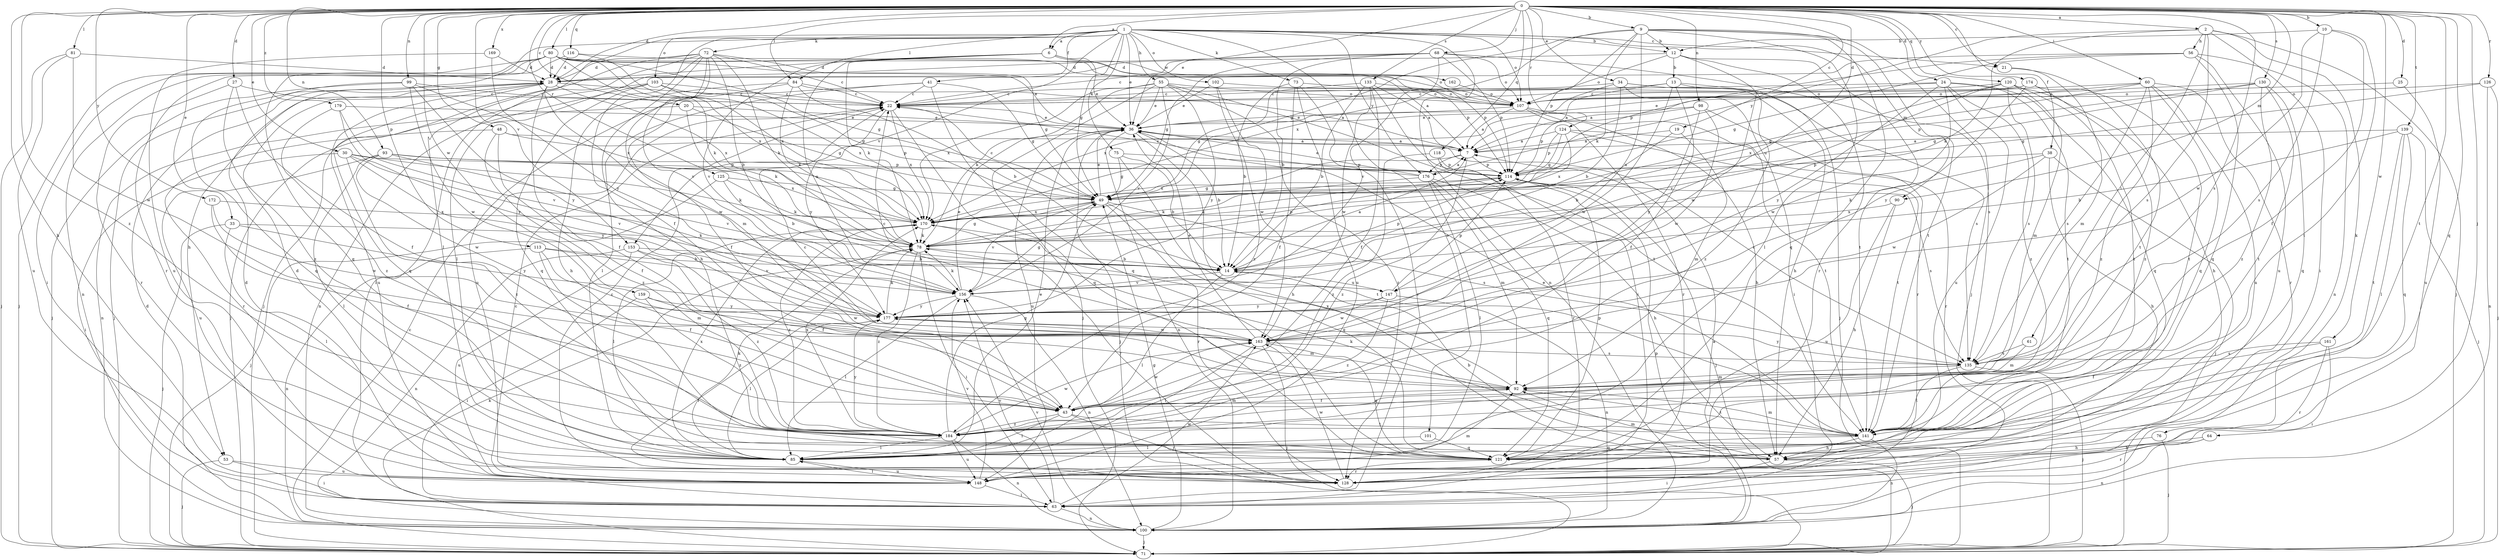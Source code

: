 strict digraph  {
0;
1;
2;
6;
7;
9;
10;
12;
13;
14;
19;
20;
21;
22;
24;
25;
27;
28;
30;
33;
34;
36;
38;
41;
43;
48;
49;
53;
55;
56;
57;
60;
61;
63;
64;
68;
71;
72;
73;
75;
76;
78;
80;
81;
84;
85;
90;
92;
93;
98;
99;
100;
101;
102;
103;
107;
113;
114;
116;
118;
120;
121;
124;
125;
126;
128;
130;
133;
135;
139;
141;
147;
148;
153;
156;
159;
161;
162;
163;
169;
170;
172;
174;
176;
177;
179;
184;
0 -> 2  [label=a];
0 -> 6  [label=a];
0 -> 9  [label=b];
0 -> 10  [label=b];
0 -> 19  [label=c];
0 -> 20  [label=c];
0 -> 21  [label=c];
0 -> 24  [label=d];
0 -> 25  [label=d];
0 -> 27  [label=d];
0 -> 28  [label=d];
0 -> 30  [label=e];
0 -> 33  [label=e];
0 -> 34  [label=e];
0 -> 36  [label=e];
0 -> 38  [label=f];
0 -> 48  [label=g];
0 -> 53  [label=h];
0 -> 60  [label=i];
0 -> 64  [label=j];
0 -> 68  [label=j];
0 -> 80  [label=l];
0 -> 81  [label=l];
0 -> 84  [label=l];
0 -> 90  [label=m];
0 -> 93  [label=n];
0 -> 98  [label=n];
0 -> 99  [label=n];
0 -> 113  [label=p];
0 -> 116  [label=q];
0 -> 118  [label=q];
0 -> 120  [label=q];
0 -> 121  [label=q];
0 -> 124  [label=r];
0 -> 125  [label=r];
0 -> 126  [label=r];
0 -> 130  [label=s];
0 -> 133  [label=s];
0 -> 135  [label=s];
0 -> 139  [label=t];
0 -> 141  [label=t];
0 -> 147  [label=u];
0 -> 153  [label=v];
0 -> 159  [label=w];
0 -> 161  [label=w];
0 -> 169  [label=x];
0 -> 172  [label=y];
0 -> 174  [label=y];
0 -> 179  [label=z];
0 -> 184  [label=z];
1 -> 6  [label=a];
1 -> 12  [label=b];
1 -> 21  [label=c];
1 -> 36  [label=e];
1 -> 41  [label=f];
1 -> 43  [label=f];
1 -> 49  [label=g];
1 -> 53  [label=h];
1 -> 55  [label=h];
1 -> 72  [label=k];
1 -> 73  [label=k];
1 -> 75  [label=k];
1 -> 84  [label=l];
1 -> 85  [label=l];
1 -> 90  [label=m];
1 -> 100  [label=n];
1 -> 101  [label=o];
1 -> 102  [label=o];
1 -> 103  [label=o];
1 -> 107  [label=o];
1 -> 153  [label=v];
1 -> 176  [label=y];
2 -> 56  [label=h];
2 -> 61  [label=i];
2 -> 63  [label=i];
2 -> 71  [label=j];
2 -> 76  [label=k];
2 -> 78  [label=k];
2 -> 135  [label=s];
2 -> 176  [label=y];
6 -> 28  [label=d];
6 -> 36  [label=e];
6 -> 78  [label=k];
6 -> 114  [label=p];
6 -> 147  [label=u];
6 -> 156  [label=v];
6 -> 162  [label=w];
7 -> 114  [label=p];
7 -> 170  [label=x];
7 -> 176  [label=y];
7 -> 184  [label=z];
9 -> 12  [label=b];
9 -> 49  [label=g];
9 -> 71  [label=j];
9 -> 78  [label=k];
9 -> 85  [label=l];
9 -> 114  [label=p];
9 -> 121  [label=q];
9 -> 141  [label=t];
9 -> 147  [label=u];
9 -> 170  [label=x];
10 -> 12  [label=b];
10 -> 43  [label=f];
10 -> 135  [label=s];
10 -> 141  [label=t];
10 -> 163  [label=w];
12 -> 13  [label=b];
12 -> 28  [label=d];
12 -> 107  [label=o];
12 -> 128  [label=r];
12 -> 141  [label=t];
12 -> 163  [label=w];
13 -> 7  [label=a];
13 -> 22  [label=c];
13 -> 43  [label=f];
13 -> 71  [label=j];
13 -> 163  [label=w];
13 -> 184  [label=z];
14 -> 7  [label=a];
14 -> 85  [label=l];
14 -> 114  [label=p];
14 -> 147  [label=u];
14 -> 156  [label=v];
19 -> 7  [label=a];
19 -> 14  [label=b];
19 -> 92  [label=m];
20 -> 36  [label=e];
20 -> 49  [label=g];
20 -> 78  [label=k];
20 -> 100  [label=n];
21 -> 92  [label=m];
21 -> 141  [label=t];
22 -> 36  [label=e];
22 -> 121  [label=q];
22 -> 170  [label=x];
22 -> 177  [label=y];
24 -> 22  [label=c];
24 -> 36  [label=e];
24 -> 121  [label=q];
24 -> 141  [label=t];
24 -> 148  [label=u];
24 -> 163  [label=w];
24 -> 177  [label=y];
24 -> 184  [label=z];
25 -> 107  [label=o];
25 -> 148  [label=u];
27 -> 22  [label=c];
27 -> 43  [label=f];
27 -> 128  [label=r];
27 -> 184  [label=z];
28 -> 22  [label=c];
28 -> 43  [label=f];
28 -> 71  [label=j];
28 -> 121  [label=q];
28 -> 148  [label=u];
28 -> 163  [label=w];
28 -> 170  [label=x];
30 -> 63  [label=i];
30 -> 78  [label=k];
30 -> 114  [label=p];
30 -> 156  [label=v];
30 -> 177  [label=y];
30 -> 184  [label=z];
33 -> 71  [label=j];
33 -> 78  [label=k];
33 -> 85  [label=l];
33 -> 177  [label=y];
34 -> 14  [label=b];
34 -> 22  [label=c];
34 -> 57  [label=h];
34 -> 63  [label=i];
34 -> 135  [label=s];
34 -> 170  [label=x];
36 -> 7  [label=a];
36 -> 14  [label=b];
36 -> 57  [label=h];
36 -> 71  [label=j];
36 -> 100  [label=n];
36 -> 135  [label=s];
36 -> 148  [label=u];
38 -> 57  [label=h];
38 -> 71  [label=j];
38 -> 78  [label=k];
38 -> 114  [label=p];
38 -> 163  [label=w];
41 -> 22  [label=c];
41 -> 49  [label=g];
41 -> 85  [label=l];
41 -> 121  [label=q];
41 -> 148  [label=u];
43 -> 85  [label=l];
43 -> 92  [label=m];
43 -> 128  [label=r];
43 -> 141  [label=t];
43 -> 163  [label=w];
43 -> 184  [label=z];
48 -> 7  [label=a];
48 -> 43  [label=f];
48 -> 114  [label=p];
48 -> 128  [label=r];
48 -> 184  [label=z];
49 -> 22  [label=c];
49 -> 36  [label=e];
49 -> 121  [label=q];
49 -> 128  [label=r];
49 -> 135  [label=s];
49 -> 156  [label=v];
49 -> 170  [label=x];
53 -> 63  [label=i];
53 -> 71  [label=j];
53 -> 148  [label=u];
55 -> 36  [label=e];
55 -> 71  [label=j];
55 -> 78  [label=k];
55 -> 107  [label=o];
55 -> 128  [label=r];
55 -> 141  [label=t];
55 -> 156  [label=v];
55 -> 170  [label=x];
55 -> 177  [label=y];
56 -> 28  [label=d];
56 -> 49  [label=g];
56 -> 100  [label=n];
56 -> 114  [label=p];
56 -> 121  [label=q];
56 -> 148  [label=u];
57 -> 14  [label=b];
57 -> 63  [label=i];
57 -> 71  [label=j];
57 -> 92  [label=m];
60 -> 7  [label=a];
60 -> 49  [label=g];
60 -> 107  [label=o];
60 -> 121  [label=q];
60 -> 128  [label=r];
60 -> 135  [label=s];
60 -> 148  [label=u];
60 -> 184  [label=z];
61 -> 92  [label=m];
61 -> 135  [label=s];
63 -> 22  [label=c];
63 -> 100  [label=n];
63 -> 156  [label=v];
63 -> 163  [label=w];
64 -> 57  [label=h];
64 -> 100  [label=n];
64 -> 128  [label=r];
68 -> 14  [label=b];
68 -> 22  [label=c];
68 -> 28  [label=d];
68 -> 49  [label=g];
68 -> 107  [label=o];
68 -> 114  [label=p];
68 -> 135  [label=s];
68 -> 156  [label=v];
71 -> 22  [label=c];
71 -> 78  [label=k];
72 -> 14  [label=b];
72 -> 22  [label=c];
72 -> 28  [label=d];
72 -> 49  [label=g];
72 -> 57  [label=h];
72 -> 63  [label=i];
72 -> 71  [label=j];
72 -> 78  [label=k];
72 -> 85  [label=l];
72 -> 92  [label=m];
72 -> 156  [label=v];
73 -> 14  [label=b];
73 -> 43  [label=f];
73 -> 63  [label=i];
73 -> 107  [label=o];
73 -> 148  [label=u];
75 -> 14  [label=b];
75 -> 49  [label=g];
75 -> 114  [label=p];
75 -> 141  [label=t];
76 -> 57  [label=h];
76 -> 71  [label=j];
78 -> 14  [label=b];
78 -> 49  [label=g];
78 -> 63  [label=i];
78 -> 114  [label=p];
78 -> 184  [label=z];
80 -> 7  [label=a];
80 -> 28  [label=d];
80 -> 36  [label=e];
80 -> 49  [label=g];
80 -> 63  [label=i];
80 -> 71  [label=j];
80 -> 78  [label=k];
80 -> 100  [label=n];
80 -> 107  [label=o];
80 -> 128  [label=r];
80 -> 170  [label=x];
81 -> 28  [label=d];
81 -> 71  [label=j];
81 -> 148  [label=u];
81 -> 163  [label=w];
84 -> 7  [label=a];
84 -> 14  [label=b];
84 -> 22  [label=c];
84 -> 43  [label=f];
84 -> 57  [label=h];
84 -> 78  [label=k];
85 -> 28  [label=d];
85 -> 36  [label=e];
85 -> 78  [label=k];
85 -> 148  [label=u];
85 -> 170  [label=x];
90 -> 57  [label=h];
90 -> 148  [label=u];
90 -> 170  [label=x];
92 -> 22  [label=c];
92 -> 43  [label=f];
92 -> 141  [label=t];
92 -> 170  [label=x];
93 -> 85  [label=l];
93 -> 114  [label=p];
93 -> 148  [label=u];
93 -> 156  [label=v];
93 -> 163  [label=w];
93 -> 170  [label=x];
98 -> 36  [label=e];
98 -> 114  [label=p];
98 -> 128  [label=r];
98 -> 163  [label=w];
98 -> 177  [label=y];
99 -> 22  [label=c];
99 -> 71  [label=j];
99 -> 121  [label=q];
99 -> 163  [label=w];
99 -> 170  [label=x];
99 -> 177  [label=y];
100 -> 7  [label=a];
100 -> 28  [label=d];
100 -> 49  [label=g];
100 -> 71  [label=j];
100 -> 114  [label=p];
100 -> 156  [label=v];
101 -> 85  [label=l];
101 -> 121  [label=q];
102 -> 36  [label=e];
102 -> 107  [label=o];
102 -> 163  [label=w];
102 -> 184  [label=z];
103 -> 22  [label=c];
103 -> 49  [label=g];
103 -> 71  [label=j];
103 -> 100  [label=n];
103 -> 121  [label=q];
103 -> 170  [label=x];
107 -> 7  [label=a];
107 -> 36  [label=e];
107 -> 57  [label=h];
107 -> 128  [label=r];
107 -> 141  [label=t];
113 -> 14  [label=b];
113 -> 43  [label=f];
113 -> 92  [label=m];
113 -> 100  [label=n];
113 -> 156  [label=v];
114 -> 49  [label=g];
114 -> 71  [label=j];
114 -> 78  [label=k];
114 -> 135  [label=s];
116 -> 28  [label=d];
116 -> 114  [label=p];
116 -> 121  [label=q];
116 -> 170  [label=x];
118 -> 114  [label=p];
118 -> 128  [label=r];
118 -> 184  [label=z];
120 -> 22  [label=c];
120 -> 57  [label=h];
120 -> 92  [label=m];
120 -> 135  [label=s];
120 -> 141  [label=t];
120 -> 156  [label=v];
120 -> 170  [label=x];
121 -> 114  [label=p];
121 -> 128  [label=r];
124 -> 7  [label=a];
124 -> 49  [label=g];
124 -> 114  [label=p];
124 -> 128  [label=r];
124 -> 141  [label=t];
124 -> 170  [label=x];
125 -> 14  [label=b];
125 -> 49  [label=g];
125 -> 71  [label=j];
125 -> 78  [label=k];
126 -> 49  [label=g];
126 -> 71  [label=j];
126 -> 100  [label=n];
126 -> 107  [label=o];
128 -> 22  [label=c];
128 -> 163  [label=w];
130 -> 49  [label=g];
130 -> 107  [label=o];
130 -> 114  [label=p];
130 -> 121  [label=q];
130 -> 141  [label=t];
130 -> 184  [label=z];
133 -> 7  [label=a];
133 -> 14  [label=b];
133 -> 43  [label=f];
133 -> 49  [label=g];
133 -> 63  [label=i];
133 -> 107  [label=o];
133 -> 163  [label=w];
135 -> 71  [label=j];
135 -> 92  [label=m];
135 -> 141  [label=t];
135 -> 177  [label=y];
139 -> 7  [label=a];
139 -> 14  [label=b];
139 -> 71  [label=j];
139 -> 85  [label=l];
139 -> 121  [label=q];
139 -> 141  [label=t];
141 -> 36  [label=e];
141 -> 57  [label=h];
141 -> 78  [label=k];
141 -> 92  [label=m];
141 -> 100  [label=n];
141 -> 121  [label=q];
147 -> 100  [label=n];
147 -> 114  [label=p];
147 -> 163  [label=w];
147 -> 177  [label=y];
147 -> 184  [label=z];
148 -> 28  [label=d];
148 -> 63  [label=i];
148 -> 85  [label=l];
148 -> 92  [label=m];
148 -> 156  [label=v];
153 -> 14  [label=b];
153 -> 43  [label=f];
153 -> 100  [label=n];
153 -> 148  [label=u];
153 -> 184  [label=z];
156 -> 36  [label=e];
156 -> 49  [label=g];
156 -> 78  [label=k];
156 -> 85  [label=l];
156 -> 100  [label=n];
156 -> 177  [label=y];
159 -> 63  [label=i];
159 -> 163  [label=w];
159 -> 177  [label=y];
159 -> 184  [label=z];
161 -> 43  [label=f];
161 -> 63  [label=i];
161 -> 128  [label=r];
161 -> 135  [label=s];
162 -> 107  [label=o];
163 -> 22  [label=c];
163 -> 36  [label=e];
163 -> 71  [label=j];
163 -> 85  [label=l];
163 -> 121  [label=q];
163 -> 135  [label=s];
169 -> 28  [label=d];
169 -> 148  [label=u];
169 -> 177  [label=y];
170 -> 78  [label=k];
170 -> 85  [label=l];
170 -> 128  [label=r];
170 -> 184  [label=z];
172 -> 43  [label=f];
172 -> 163  [label=w];
172 -> 170  [label=x];
174 -> 22  [label=c];
174 -> 107  [label=o];
174 -> 141  [label=t];
174 -> 177  [label=y];
174 -> 184  [label=z];
176 -> 7  [label=a];
176 -> 22  [label=c];
176 -> 36  [label=e];
176 -> 57  [label=h];
176 -> 78  [label=k];
176 -> 85  [label=l];
176 -> 92  [label=m];
176 -> 121  [label=q];
177 -> 78  [label=k];
177 -> 85  [label=l];
177 -> 92  [label=m];
177 -> 128  [label=r];
177 -> 163  [label=w];
179 -> 36  [label=e];
179 -> 156  [label=v];
179 -> 177  [label=y];
179 -> 184  [label=z];
184 -> 49  [label=g];
184 -> 85  [label=l];
184 -> 100  [label=n];
184 -> 148  [label=u];
184 -> 163  [label=w];
184 -> 170  [label=x];
184 -> 177  [label=y];
}
